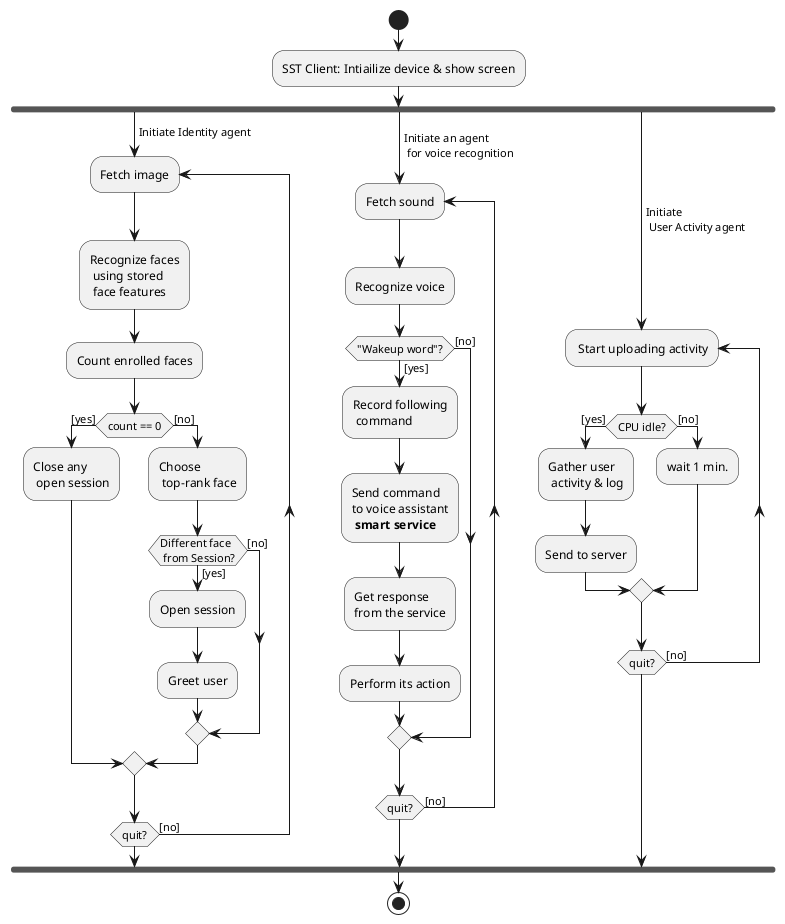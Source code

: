 @startuml
start
:SST Client: Intiailize device & show screen;

fork

-> Initiate Identity agent;
repeat:Fetch image;
  :Recognize faces\n using stored\n face features;

  :Count enrolled faces;

  if (count == 0) then ([yes])
    :Close any
     open session;
  else ([no])
    :Choose
     top-rank face;
    if (Different face\n from Session?) then ([yes])
      :Open session;
      :Greet user;
    else ([no])
    endif
  endif
repeat while (quit?) is ([no])

fork again

-> Initiate an agent\n for voice recognition;
repeat:Fetch sound;
  :Recognize voice;

  if ("Wakeup word"?) then ([no])
  else ([yes])
    :Record following\n command;
    :Send command\nto voice assistant\n **smart service**;
    :Get response\nfrom the service;
    :Perform its action;
  endif
repeat while (quit?) is ([no])

fork again

-> Initiate\n User Activity agent;
repeat: Start uploading activity;
if (CPU idle?) then ([yes])
  :Gather user
   activity & log;
  :Send to server;
else ([no])
  :wait 1 min.;
endif

repeat while (quit?) is ([no])

endfork

stop
@enduml